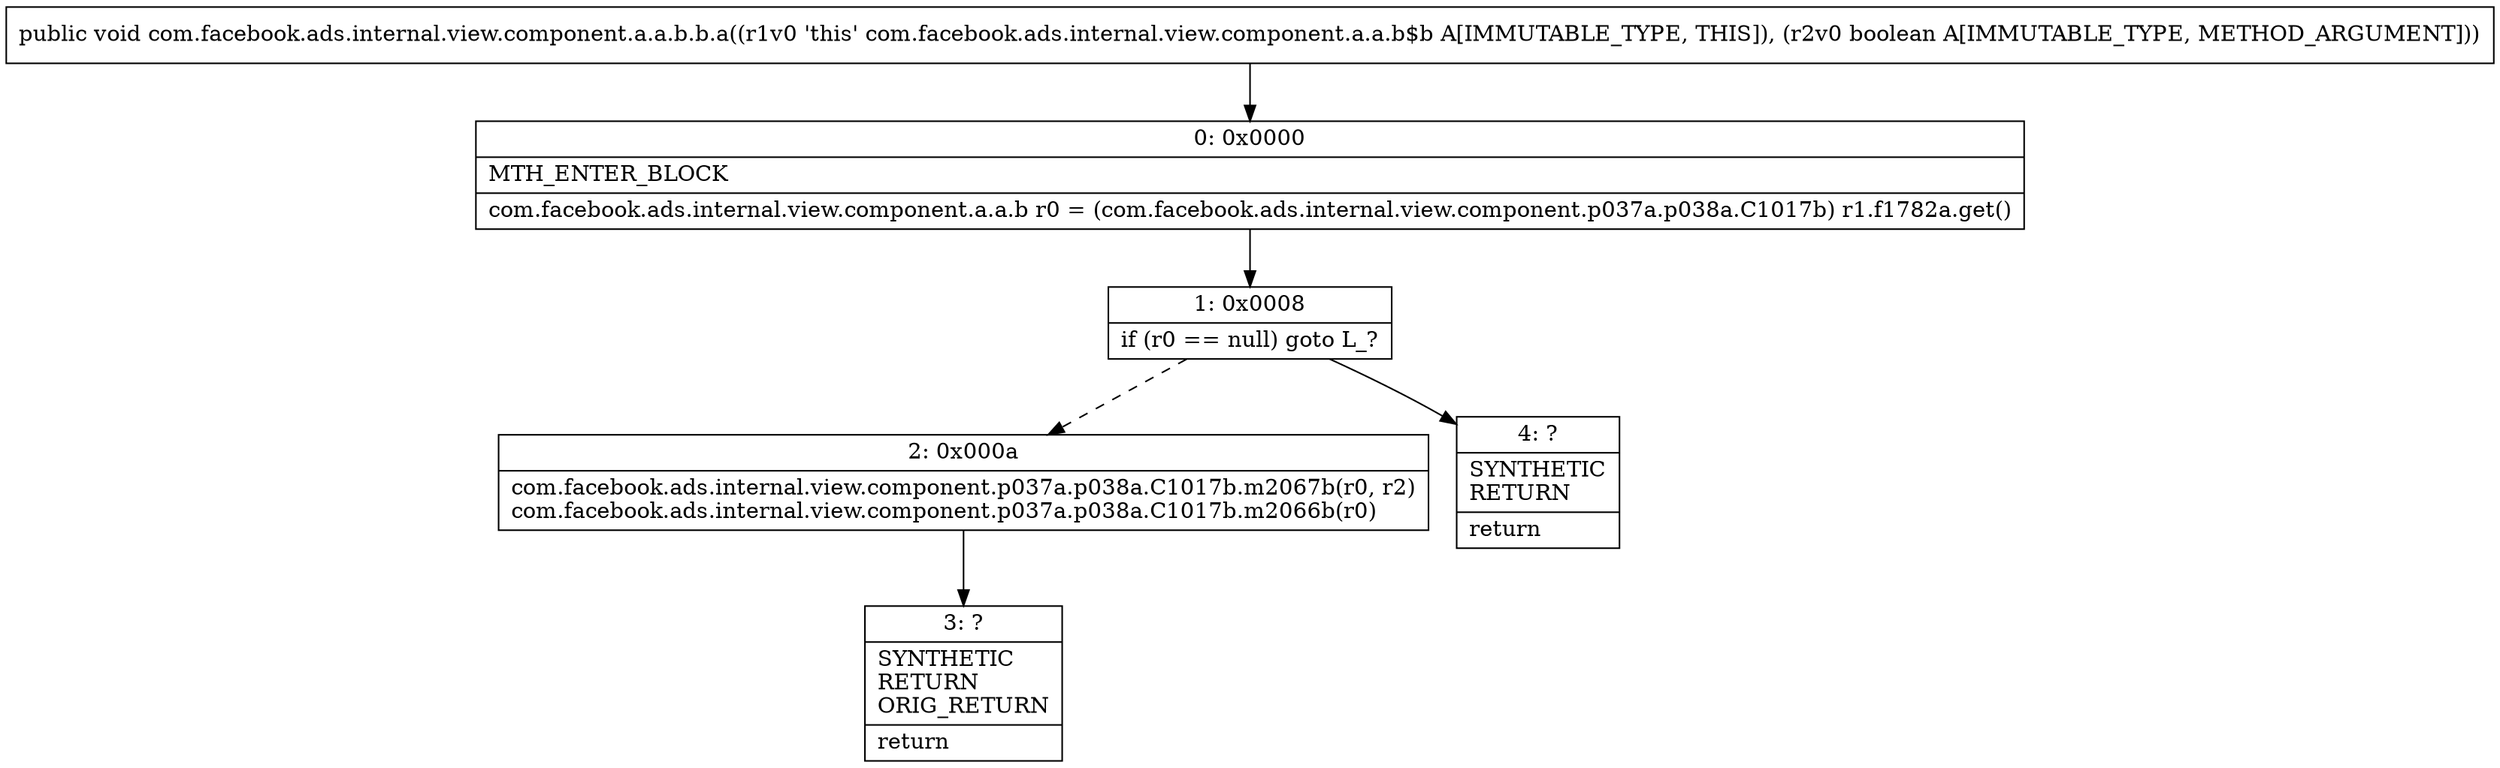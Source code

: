 digraph "CFG forcom.facebook.ads.internal.view.component.a.a.b.b.a(Z)V" {
Node_0 [shape=record,label="{0\:\ 0x0000|MTH_ENTER_BLOCK\l|com.facebook.ads.internal.view.component.a.a.b r0 = (com.facebook.ads.internal.view.component.p037a.p038a.C1017b) r1.f1782a.get()\l}"];
Node_1 [shape=record,label="{1\:\ 0x0008|if (r0 == null) goto L_?\l}"];
Node_2 [shape=record,label="{2\:\ 0x000a|com.facebook.ads.internal.view.component.p037a.p038a.C1017b.m2067b(r0, r2)\lcom.facebook.ads.internal.view.component.p037a.p038a.C1017b.m2066b(r0)\l}"];
Node_3 [shape=record,label="{3\:\ ?|SYNTHETIC\lRETURN\lORIG_RETURN\l|return\l}"];
Node_4 [shape=record,label="{4\:\ ?|SYNTHETIC\lRETURN\l|return\l}"];
MethodNode[shape=record,label="{public void com.facebook.ads.internal.view.component.a.a.b.b.a((r1v0 'this' com.facebook.ads.internal.view.component.a.a.b$b A[IMMUTABLE_TYPE, THIS]), (r2v0 boolean A[IMMUTABLE_TYPE, METHOD_ARGUMENT])) }"];
MethodNode -> Node_0;
Node_0 -> Node_1;
Node_1 -> Node_2[style=dashed];
Node_1 -> Node_4;
Node_2 -> Node_3;
}

